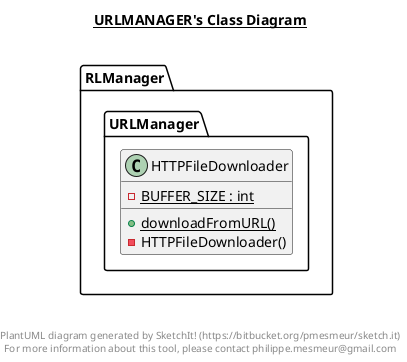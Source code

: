 @startuml

title __URLMANAGER's Class Diagram__\n


    namespace RLManager {
      class URLManager.HTTPFileDownloader {
          {static} - BUFFER_SIZE : int
          {static} + downloadFromURL()
          - HTTPFileDownloader()
      }
    }

  



right footer


PlantUML diagram generated by SketchIt! (https://bitbucket.org/pmesmeur/sketch.it)
For more information about this tool, please contact philippe.mesmeur@gmail.com
endfooter

@enduml
